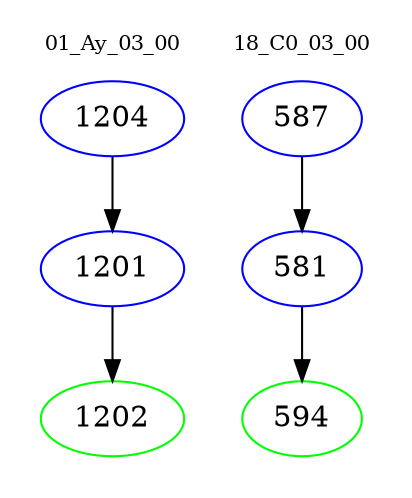 digraph{
subgraph cluster_0 {
color = white
label = "01_Ay_03_00";
fontsize=10;
T0_1204 [label="1204", color="blue"]
T0_1204 -> T0_1201 [color="black"]
T0_1201 [label="1201", color="blue"]
T0_1201 -> T0_1202 [color="black"]
T0_1202 [label="1202", color="green"]
}
subgraph cluster_1 {
color = white
label = "18_C0_03_00";
fontsize=10;
T1_587 [label="587", color="blue"]
T1_587 -> T1_581 [color="black"]
T1_581 [label="581", color="blue"]
T1_581 -> T1_594 [color="black"]
T1_594 [label="594", color="green"]
}
}
